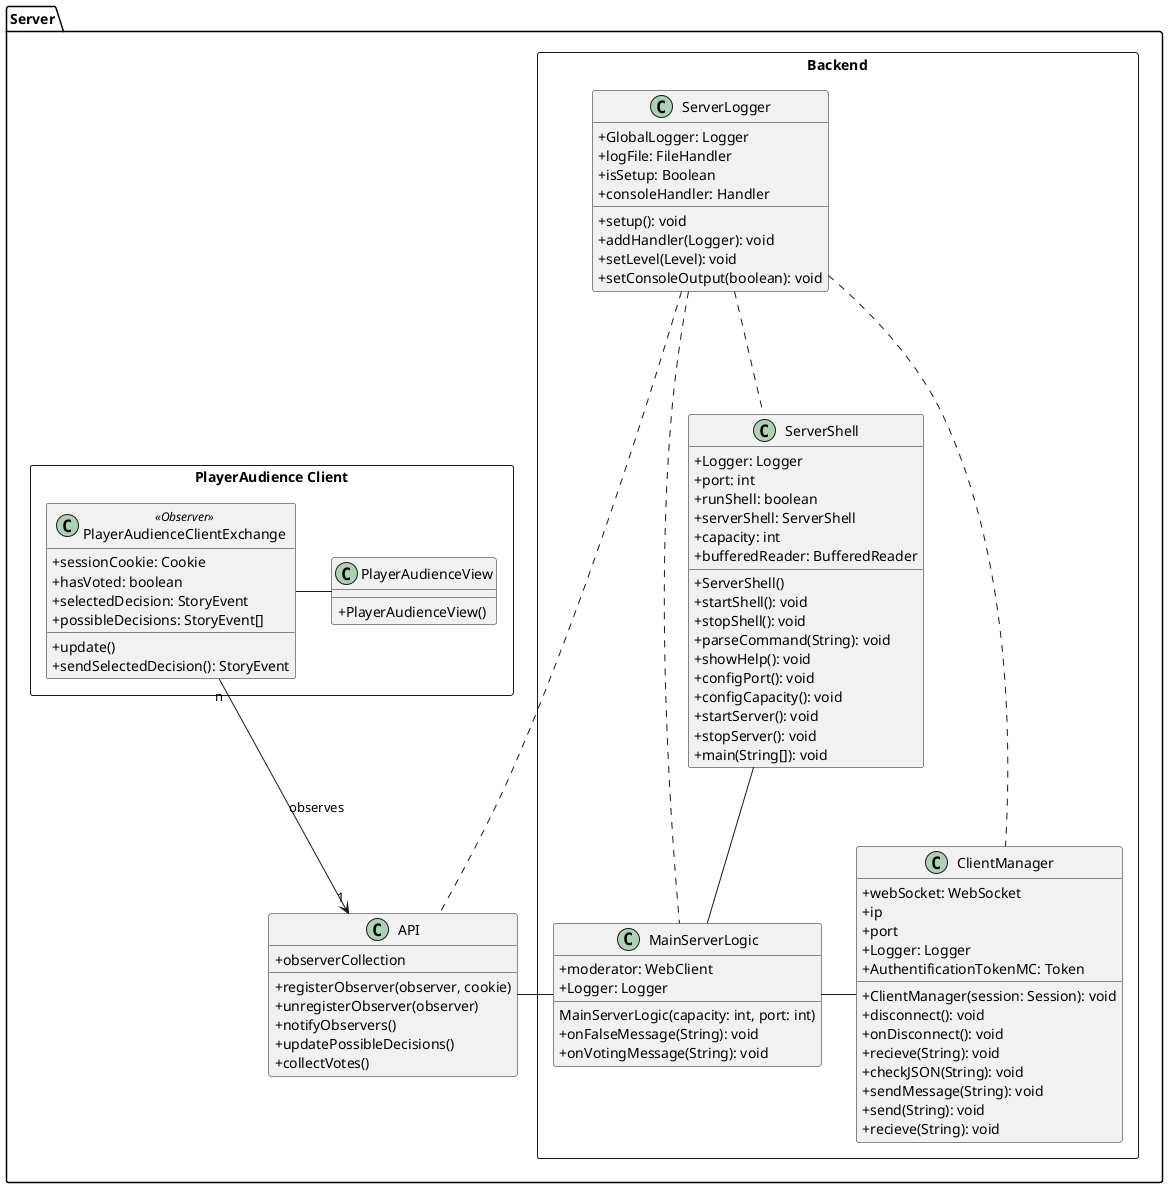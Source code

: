 @startuml

skinparam classAttributeIconSize 0

package "Server" {
   class "API" as api {
        {field} +observerCollection
        {method} +registerObserver(observer, cookie)
        {method} +unregisterObserver(observer)
        {method} +notifyObservers()
        {method} +updatePossibleDecisions()
        {method} +collectVotes()
  }
  package "Backend" <<Rectangle>>{
    class "ServerShell" as ss {
      {field} +Logger: Logger
      {field} +port: int
      {field} +runShell: boolean
      {field} +serverShell: ServerShell
      {field} +capacity: int
      {field} +bufferedReader: BufferedReader
      {method} +ServerShell()
      {method} +startShell(): void
      {method} +stopShell(): void
      {method} +parseCommand(String): void
      {method} +showHelp(): void
      {method} +configPort(): void
      {method} +configCapacity(): void
      {method} +startServer(): void
      {method} +stopServer(): void
      {method} +main(String[]): void
    }

    class "ClientManager" as cm {
      {field} +webSocket: WebSocket
      {field} +ip
      {field} +port
      {field} +Logger: Logger
      {field} +AuthentificationTokenMC: Token
      {method} +ClientManager(session: Session): void
      {method} +disconnect(): void
      {method} +onDisconnect(): void
      {method} +recieve(String): void
      {method} +checkJSON(String): void
      {method} +sendMessage(String): void
      {method} +send(String): void
      {method} +recieve(String): void
    }    

    class "MainServerLogic" as msl {
      {field} +moderator: WebClient
      {field} +Logger: Logger
      {method} MainServerLogic(capacity: int, port: int)
      {method} +onFalseMessage(String): void
      {method} +onVotingMessage(String): void

    }

    class "ServerLogger" as sl {
      {field} +GlobalLogger: Logger
      {field} +logFile: FileHandler
      {field} +isSetup: Boolean
      {field} +consoleHandler: Handler
      {method} +setup(): void
      {method} +addHandler(Logger): void
      {method} +setLevel(Level): void
      {method} +setConsoleOutput(boolean): void
    }
  }
  package "PlayerAudience Client" <<Rectangle>>{  
    class "PlayerAudienceClientExchange" as pace <<Observer>>{
      {field} +sessionCookie: Cookie
      {field} +hasVoted: boolean
      {field} +selectedDecision: StoryEvent
      {field} +possibleDecisions: StoryEvent[]
      {method} +update()
      {method} +sendSelectedDecision(): StoryEvent 
    }

    class "PlayerAudienceView" as pav {
      {method} +PlayerAudienceView()
    }
  }
}



ss -- msl
msl - cm
msl -right- api
sl ... cm
sl ... msl
sl ... api
sl ... ss
pace - pav
api "1" <-up- "n" pace : observes
@enduml
